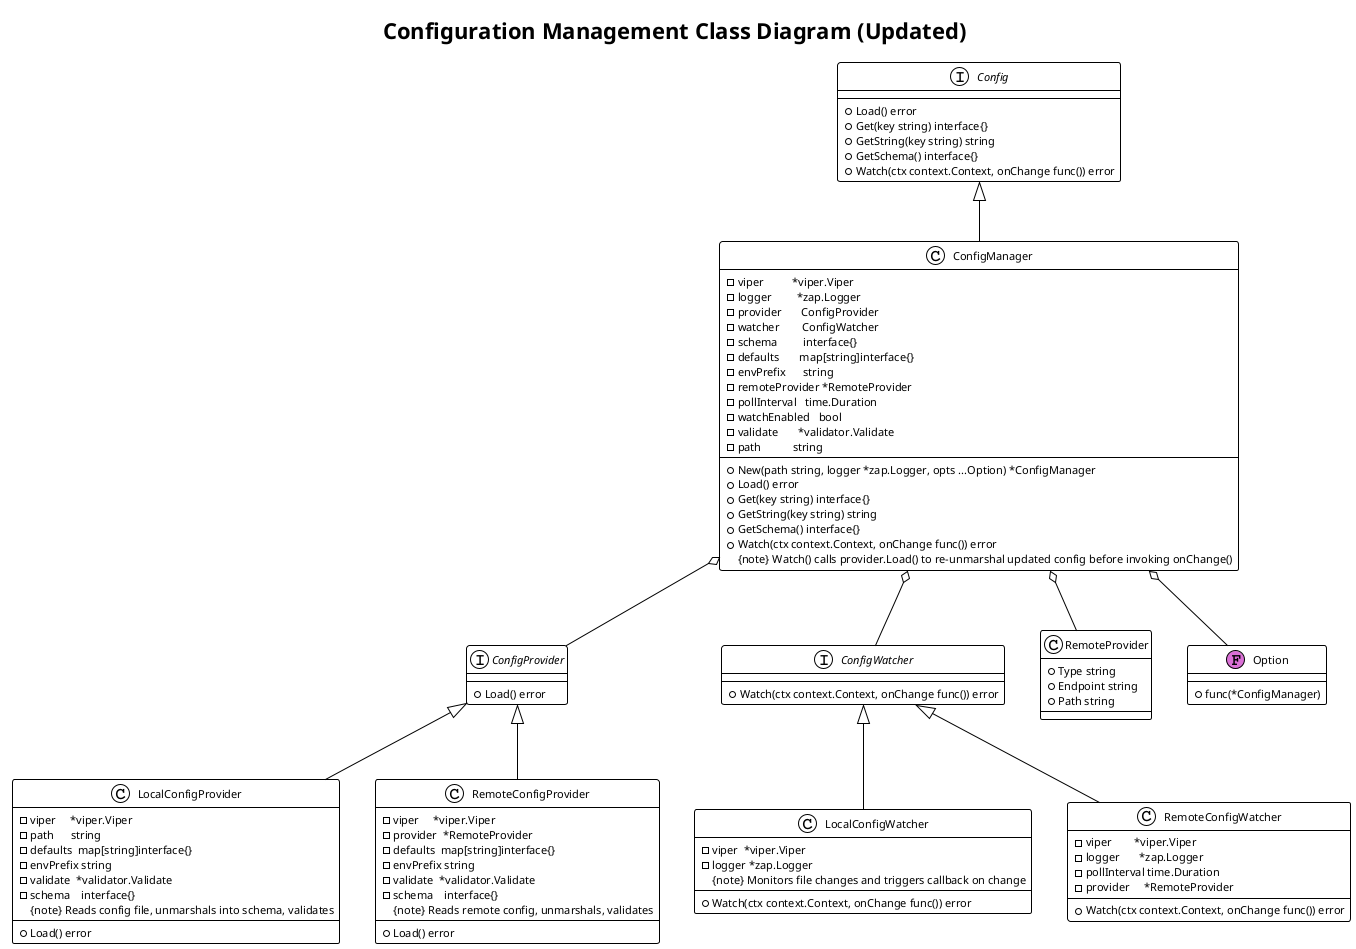@startuml
!theme plain
skinparam classFontSize 12
skinparam classAttributeFontSize 11
title "Configuration Management Class Diagram (Updated)"

' Interfaces
interface "Config" as IConfig {
  +Load() error
  +Get(key string) interface{}
  +GetString(key string) string
  +GetSchema() interface{}
  +Watch(ctx context.Context, onChange func()) error
}

interface "ConfigProvider" as IProvider {
  +Load() error
}

interface "ConfigWatcher" as IWatcher {
  +Watch(ctx context.Context, onChange func()) error
}

' Concrete Classes
class "ConfigManager" as CM {
  - viper          *viper.Viper
  - logger         *zap.Logger
  - provider       ConfigProvider
  - watcher        ConfigWatcher
  - schema         interface{}
  - defaults       map[string]interface{}
  - envPrefix      string
  - remoteProvider *RemoteProvider
  - pollInterval   time.Duration
  - watchEnabled   bool
  - validate       *validator.Validate
  - path           string

  + New(path string, logger *zap.Logger, opts ...Option) *ConfigManager
  + Load() error
  + Get(key string) interface{}
  + GetString(key string) string
  + GetSchema() interface{}
  + Watch(ctx context.Context, onChange func()) error
  {note} Watch() calls provider.Load() to re-unmarshal updated config before invoking onChange()
}

class "LocalConfigProvider" as LCP {
  - viper     *viper.Viper
  - path      string
  - defaults  map[string]interface{}
  - envPrefix string
  - validate  *validator.Validate
  - schema    interface{}
  + Load() error
  {note} Reads config file, unmarshals into schema, validates
}

class "RemoteConfigProvider" as RCP {
  - viper     *viper.Viper
  - provider  *RemoteProvider
  - defaults  map[string]interface{}
  - envPrefix string
  - validate  *validator.Validate
  - schema    interface{}
  + Load() error
  {note} Reads remote config, unmarshals, validates
}

class "LocalConfigWatcher" as LCW {
  - viper  *viper.Viper
  - logger *zap.Logger
  + Watch(ctx context.Context, onChange func()) error
  {note} Monitors file changes and triggers callback on change
}

class "RemoteConfigWatcher" as RCW {
  - viper        *viper.Viper
  - logger       *zap.Logger
  - pollInterval time.Duration
  - provider     *RemoteProvider
  + Watch(ctx context.Context, onChange func()) error
}

class "RemoteProvider" as RPStruct {
  + Type string
  + Endpoint string
  + Path string
}

class "Option" << (F,orchid) >> {
  + func(*ConfigManager)
}

' Relationships
IConfig <|-- CM
IProvider <|-- LCP
IProvider <|-- RCP
IWatcher <|-- LCW
IWatcher <|-- RCW

CM o-- IProvider
CM o-- IWatcher
CM o-- RPStruct
CM o-- Option

@enduml
